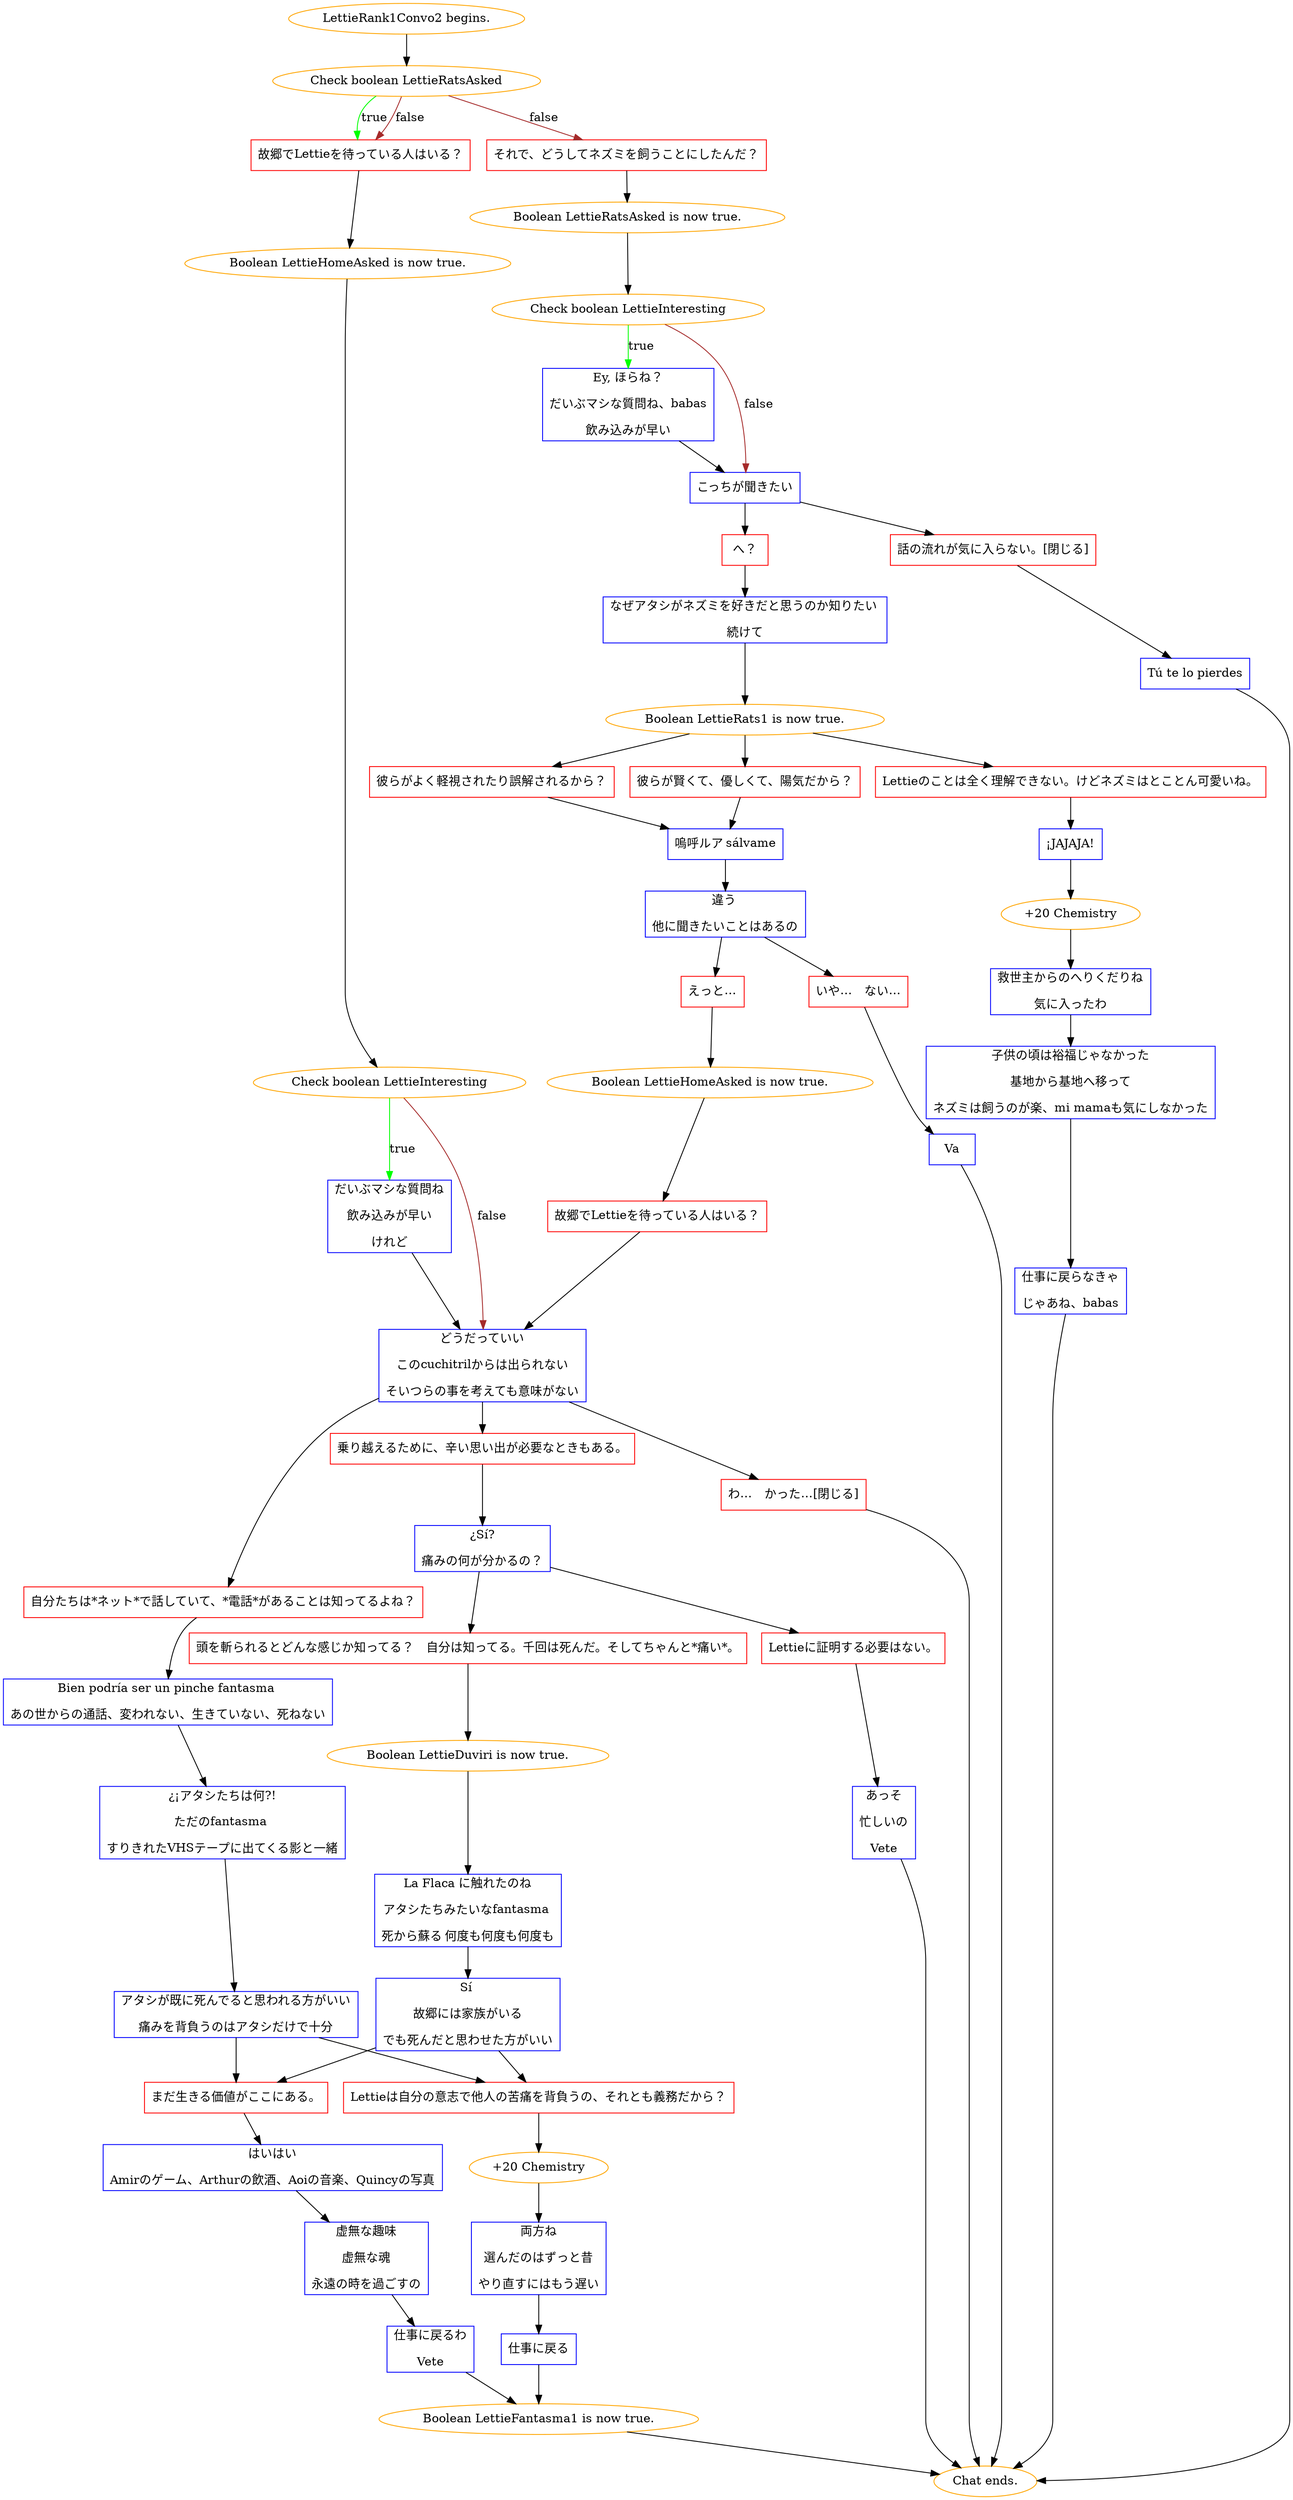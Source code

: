 digraph {
	"LettieRank1Convo2 begins." [color=orange];
		"LettieRank1Convo2 begins." -> j89496700;
	j89496700 [label="Check boolean LettieRatsAsked",color=orange];
		j89496700 -> j2940965634 [label=true,color=green];
		j89496700 -> j1057309962 [label=false,color=brown];
		j89496700 -> j2940965634 [label=false,color=brown];
	j2940965634 [label="故郷でLettieを待っている人はいる？",shape=box,color=red];
		j2940965634 -> j3611088737;
	j1057309962 [label="それで、どうしてネズミを飼うことにしたんだ？",shape=box,color=red];
		j1057309962 -> j1419769657;
	j3611088737 [label="Boolean LettieHomeAsked is now true.",color=orange];
		j3611088737 -> j4029412242;
	j1419769657 [label="Boolean LettieRatsAsked is now true.",color=orange];
		j1419769657 -> j27878299;
	j4029412242 [label="Check boolean LettieInteresting",color=orange];
		j4029412242 -> j3059416397 [label=true,color=green];
		j4029412242 -> j2162460496 [label=false,color=brown];
	j27878299 [label="Check boolean LettieInteresting",color=orange];
		j27878299 -> j1756780741 [label=true,color=green];
		j27878299 -> j1592644017 [label=false,color=brown];
	j3059416397 [label="だいぶマシな質問ね
飲み込みが早い
けれど",shape=box,color=blue];
		j3059416397 -> j2162460496;
	j2162460496 [label="どうだっていい
このcuchitrilからは出られない
そいつらの事を考えても意味がない",shape=box,color=blue];
		j2162460496 -> j140411526;
		j2162460496 -> j1831556007;
		j2162460496 -> j1645640442;
	j1756780741 [label="Ey, ほらね？
だいぶマシな質問ね、babas
飲み込みが早い",shape=box,color=blue];
		j1756780741 -> j1592644017;
	j1592644017 [label="こっちが聞きたい",shape=box,color=blue];
		j1592644017 -> j3536296367;
		j1592644017 -> j241684953;
	j140411526 [label="自分たちは*ネット*で話していて、*電話*があることは知ってるよね？",shape=box,color=red];
		j140411526 -> j3948342052;
	j1831556007 [label="乗り越えるために、辛い思い出が必要なときもある。",shape=box,color=red];
		j1831556007 -> j2296503822;
	j1645640442 [label="わ…　かった…[閉じる]",shape=box,color=red];
		j1645640442 -> "Chat ends.";
	j3536296367 [label="へ？",shape=box,color=red];
		j3536296367 -> j2613258546;
	j241684953 [label="話の流れが気に入らない。[閉じる]",shape=box,color=red];
		j241684953 -> j2365690676;
	j3948342052 [label="Bien podría ser un pinche fantasma 
あの世からの通話、変われない、生きていない、死ねない",shape=box,color=blue];
		j3948342052 -> j2968178411;
	j2296503822 [label="¿Sí?
痛みの何が分かるの？",shape=box,color=blue];
		j2296503822 -> j4267624129;
		j2296503822 -> j3191351318;
	"Chat ends." [color=orange];
	j2613258546 [label="なぜアタシがネズミを好きだと思うのか知りたい 
続けて",shape=box,color=blue];
		j2613258546 -> j3507503232;
	j2365690676 [label="Tú te lo pierdes",shape=box,color=blue];
		j2365690676 -> "Chat ends.";
	j2968178411 [label="¿¡アタシたちは何?!
ただのfantasma 
すりきれたVHSテープに出てくる影と一緒",shape=box,color=blue];
		j2968178411 -> j2191527215;
	j4267624129 [label="頭を斬られるとどんな感じか知ってる？　自分は知ってる。千回は死んだ。そしてちゃんと*痛い*。",shape=box,color=red];
		j4267624129 -> j631782499;
	j3191351318 [label="Lettieに証明する必要はない。",shape=box,color=red];
		j3191351318 -> j1469206222;
	j3507503232 [label="Boolean LettieRats1 is now true.",color=orange];
		j3507503232 -> j3906483616;
		j3507503232 -> j1861850787;
		j3507503232 -> j1060459154;
	j2191527215 [label="アタシが既に死んでると思われる方がいい
痛みを背負うのはアタシだけで十分",shape=box,color=blue];
		j2191527215 -> j1487484412;
		j2191527215 -> j2927440489;
	j631782499 [label="Boolean LettieDuviri is now true.",color=orange];
		j631782499 -> j3130441597;
	j1469206222 [label="あっそ
忙しいの
Vete",shape=box,color=blue];
		j1469206222 -> "Chat ends.";
	j3906483616 [label="彼らが賢くて、優しくて、陽気だから？",shape=box,color=red];
		j3906483616 -> j3576455278;
	j1861850787 [label="彼らがよく軽視されたり誤解されるから？",shape=box,color=red];
		j1861850787 -> j3576455278;
	j1060459154 [label="Lettieのことは全く理解できない。けどネズミはとことん可愛いね。",shape=box,color=red];
		j1060459154 -> j854467454;
	j1487484412 [label="まだ生きる価値がここにある。",shape=box,color=red];
		j1487484412 -> j1601769647;
	j2927440489 [label="Lettieは自分の意志で他人の苦痛を背負うの、それとも義務だから？",shape=box,color=red];
		j2927440489 -> j574361561;
	j3130441597 [label="La Flaca に触れたのね
アタシたちみたいなfantasma 
死から蘇る 何度も何度も何度も",shape=box,color=blue];
		j3130441597 -> j1043918568;
	j3576455278 [label="嗚呼ルア sálvame",shape=box,color=blue];
		j3576455278 -> j3634243050;
	j854467454 [label="¡JAJAJA!",shape=box,color=blue];
		j854467454 -> j3880370610;
	j1601769647 [label="はいはい
Amirのゲーム、Arthurの飲酒、Aoiの音楽、Quincyの写真",shape=box,color=blue];
		j1601769647 -> j4110826473;
	j574361561 [label="+20 Chemistry",color=orange];
		j574361561 -> j3652598264;
	j1043918568 [label="Sí 
故郷には家族がいる
でも死んだと思わせた方がいい",shape=box,color=blue];
		j1043918568 -> j2927440489;
		j1043918568 -> j1487484412;
	j3634243050 [label="違う 
他に聞きたいことはあるの",shape=box,color=blue];
		j3634243050 -> j1755116419;
		j3634243050 -> j3338919257;
	j3880370610 [label="+20 Chemistry",color=orange];
		j3880370610 -> j1073448650;
	j4110826473 [label="虚無な趣味
虚無な魂
永遠の時を過ごすの",shape=box,color=blue];
		j4110826473 -> j1910200062;
	j3652598264 [label="両方ね
選んだのはずっと昔
やり直すにはもう遅い",shape=box,color=blue];
		j3652598264 -> j2063901072;
	j1755116419 [label="えっと…",shape=box,color=red];
		j1755116419 -> j807192105;
	j3338919257 [label="いや…　ない…",shape=box,color=red];
		j3338919257 -> j2547240352;
	j1073448650 [label="救世主からのへりくだりね
気に入ったわ",shape=box,color=blue];
		j1073448650 -> j3548881988;
	j1910200062 [label="仕事に戻るわ
Vete",shape=box,color=blue];
		j1910200062 -> j1253712857;
	j2063901072 [label="仕事に戻る",shape=box,color=blue];
		j2063901072 -> j1253712857;
	j807192105 [label="Boolean LettieHomeAsked is now true.",color=orange];
		j807192105 -> j2527899260;
	j2547240352 [label="Va",shape=box,color=blue];
		j2547240352 -> "Chat ends.";
	j3548881988 [label="子供の頃は裕福じゃなかった
基地から基地へ移って
ネズミは飼うのが楽、mi mamaも気にしなかった",shape=box,color=blue];
		j3548881988 -> j4137887722;
	j1253712857 [label="Boolean LettieFantasma1 is now true.",color=orange];
		j1253712857 -> "Chat ends.";
	j2527899260 [label="故郷でLettieを待っている人はいる？",shape=box,color=red];
		j2527899260 -> j2162460496;
	j4137887722 [label="仕事に戻らなきゃ
じゃあね、babas",shape=box,color=blue];
		j4137887722 -> "Chat ends.";
}